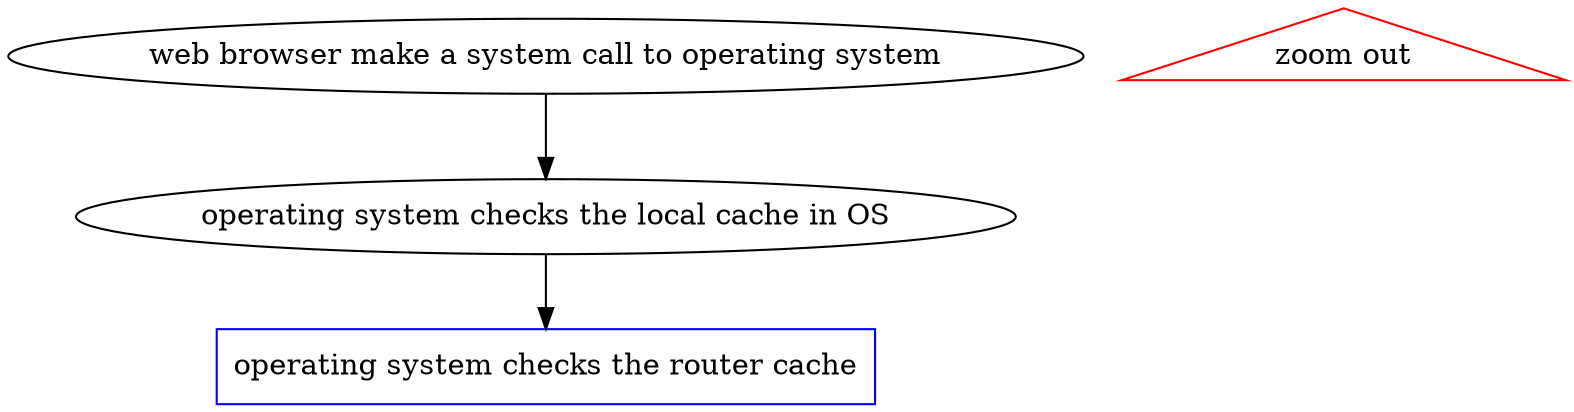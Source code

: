 strict digraph {
	graph [compound=true];
	node [label="\N"];
	web_browser_make_a_system_call_to_operating_system	[label="web browser make a system call to operating system"];
	operating_system_checks_the_local_cache_in_OS	[label="operating system checks the local cache in OS"];
	web_browser_make_a_system_call_to_operating_system -> operating_system_checks_the_local_cache_in_OS;
	operating_system_checks_the_router_cache	[color=blue,
		href="single_layer_5_operating_system_checks_the_router_cache.svg",
		label="operating system checks the router cache",
		shape=rectangle];
	operating_system_checks_the_local_cache_in_OS -> operating_system_checks_the_router_cache;
	"zoom out"	[color=red,
		href="single_layer_3_web_browser_browser_checks_the_cache_for_a_DNS_record_to_find_the_corresponding_IP_address_of_URL.svg",
		shape=triangle];
}
